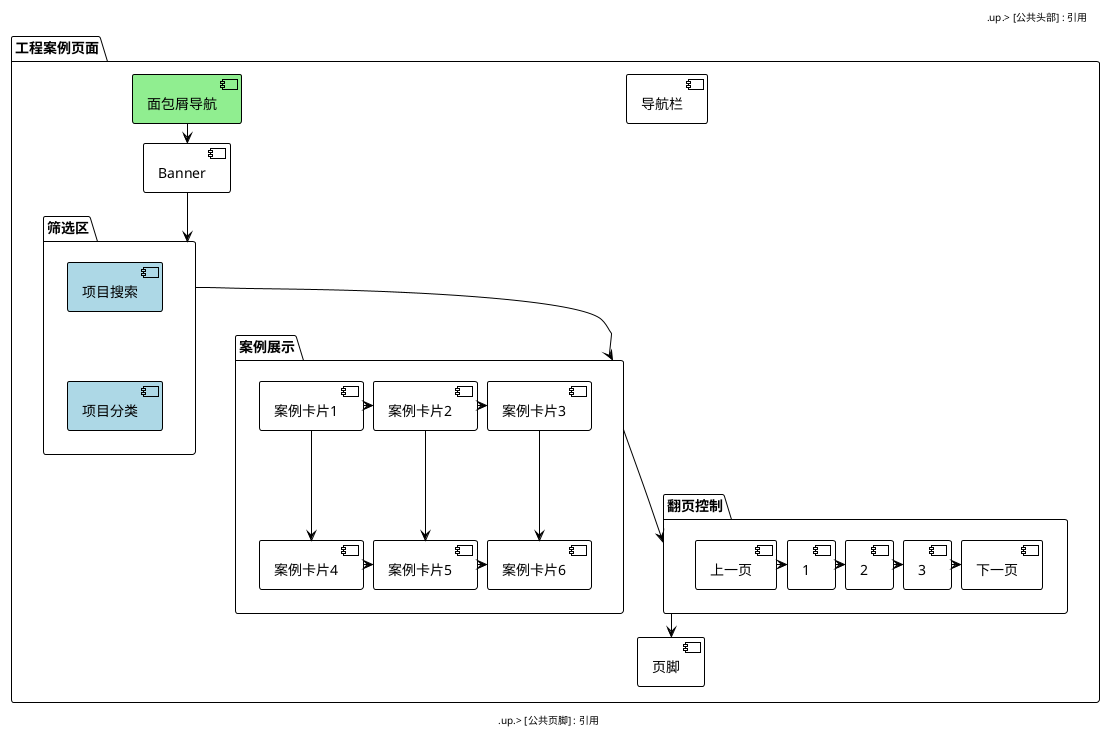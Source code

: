 @startuml engineering_cases
!theme plain
top to bottom direction

skinparam nodesep 10
skinparam ranksep 20

package "工程案例页面" {
  [导航栏] as header
  [面包屑导航] as breadcrumb #lightgreen
  [Banner] as banner
  
  package "筛选区" as filters {
    [项目搜索] as search #lightblue
    [项目分类] as categories #lightblue
    
    ' 并列关系
    search -[hidden]-> categories
  }
  
  package "案例展示" as cases {
    ' 第一行三个案例卡片
    [案例卡片1] as case1
    [案例卡片2] as case2
    [案例卡片3] as case3
    
    ' 第二行三个案例卡片
    [案例卡片4] as case4
    [案例卡片5] as case5
    [案例卡片6] as case6
    
    ' 水平排列
    case1 -right-> case2
    case2 -right-> case3
    case1 --> case4
    case2 --> case5
    case3 --> case6
    case4 -right-> case5
    case5 -right-> case6
  }
  
  package "翻页控制" as pagination {
    [上一页] as prev
    [1] as page1
    [2] as page2
    [3] as page3
    [下一页] as next
    
    prev -right-> page1
    page1 -right-> page2
    page2 -right-> page3
    page3 -right-> next
  }
  
  [页脚] as footer
  
  ' 页面结构连接
  header --> breadcrumb
  breadcrumb --> banner
  banner --> filters
  filters --> cases
  cases --> pagination
  pagination --> footer
}

' 引用公共组件
header .up.> [公共头部] : 引用
footer .up.> [公共页脚] : 引用

@enduml